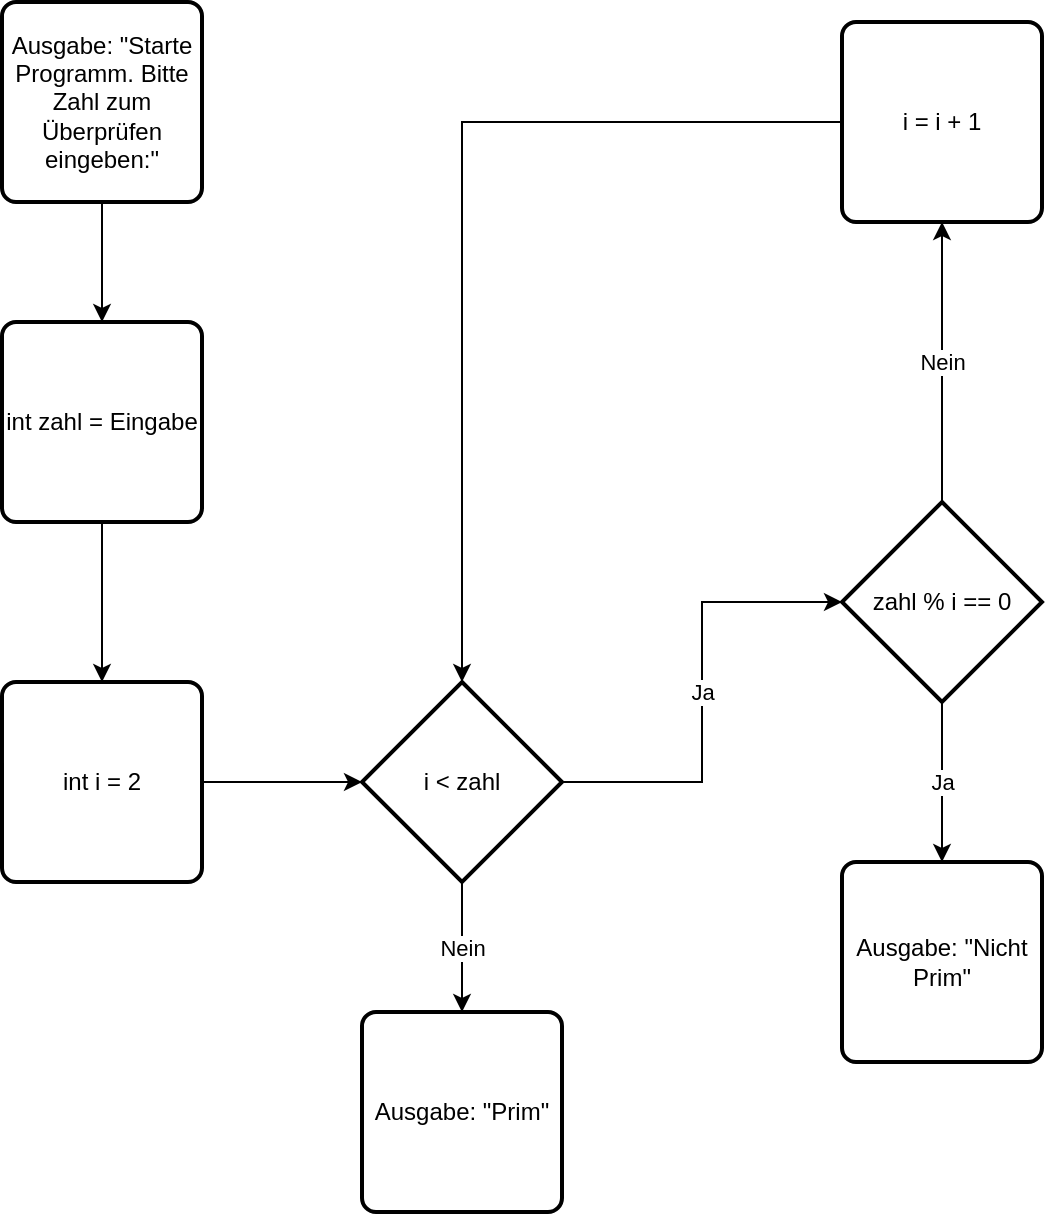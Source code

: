 <mxfile version="26.2.2">
  <diagram id="C5RBs43oDa-KdzZeNtuy" name="Page-1">
    <mxGraphModel dx="1044" dy="626" grid="1" gridSize="10" guides="1" tooltips="1" connect="1" arrows="1" fold="1" page="1" pageScale="1" pageWidth="827" pageHeight="1169" math="0" shadow="0">
      <root>
        <mxCell id="WIyWlLk6GJQsqaUBKTNV-0" />
        <mxCell id="WIyWlLk6GJQsqaUBKTNV-1" parent="WIyWlLk6GJQsqaUBKTNV-0" />
        <mxCell id="UQgl7eAVbDISpkBKBPCj-2" value="" style="edgeStyle=orthogonalEdgeStyle;rounded=0;orthogonalLoop=1;jettySize=auto;html=1;" edge="1" parent="WIyWlLk6GJQsqaUBKTNV-1" source="UQgl7eAVbDISpkBKBPCj-0" target="UQgl7eAVbDISpkBKBPCj-1">
          <mxGeometry relative="1" as="geometry" />
        </mxCell>
        <mxCell id="UQgl7eAVbDISpkBKBPCj-0" value="Ausgabe: &quot;Starte Programm. Bitte Zahl zum Überprüfen eingeben:&quot;" style="rounded=1;whiteSpace=wrap;html=1;absoluteArcSize=1;arcSize=14;strokeWidth=2;" vertex="1" parent="WIyWlLk6GJQsqaUBKTNV-1">
          <mxGeometry x="190" y="30" width="100" height="100" as="geometry" />
        </mxCell>
        <mxCell id="UQgl7eAVbDISpkBKBPCj-4" value="" style="edgeStyle=orthogonalEdgeStyle;rounded=0;orthogonalLoop=1;jettySize=auto;html=1;" edge="1" parent="WIyWlLk6GJQsqaUBKTNV-1" source="UQgl7eAVbDISpkBKBPCj-1" target="UQgl7eAVbDISpkBKBPCj-3">
          <mxGeometry relative="1" as="geometry" />
        </mxCell>
        <mxCell id="UQgl7eAVbDISpkBKBPCj-1" value="int zahl = Eingabe" style="rounded=1;whiteSpace=wrap;html=1;absoluteArcSize=1;arcSize=14;strokeWidth=2;" vertex="1" parent="WIyWlLk6GJQsqaUBKTNV-1">
          <mxGeometry x="190" y="190" width="100" height="100" as="geometry" />
        </mxCell>
        <mxCell id="UQgl7eAVbDISpkBKBPCj-3" value="int i = 2" style="rounded=1;whiteSpace=wrap;html=1;absoluteArcSize=1;arcSize=14;strokeWidth=2;" vertex="1" parent="WIyWlLk6GJQsqaUBKTNV-1">
          <mxGeometry x="190" y="370" width="100" height="100" as="geometry" />
        </mxCell>
        <mxCell id="UQgl7eAVbDISpkBKBPCj-15" value="Ja" style="edgeStyle=orthogonalEdgeStyle;rounded=0;orthogonalLoop=1;jettySize=auto;html=1;" edge="1" parent="WIyWlLk6GJQsqaUBKTNV-1" source="UQgl7eAVbDISpkBKBPCj-9" target="UQgl7eAVbDISpkBKBPCj-14">
          <mxGeometry relative="1" as="geometry" />
        </mxCell>
        <mxCell id="UQgl7eAVbDISpkBKBPCj-20" value="Nein" style="edgeStyle=orthogonalEdgeStyle;rounded=0;orthogonalLoop=1;jettySize=auto;html=1;" edge="1" parent="WIyWlLk6GJQsqaUBKTNV-1" source="UQgl7eAVbDISpkBKBPCj-9" target="UQgl7eAVbDISpkBKBPCj-19">
          <mxGeometry relative="1" as="geometry" />
        </mxCell>
        <mxCell id="UQgl7eAVbDISpkBKBPCj-9" value="i &amp;lt; zahl" style="strokeWidth=2;html=1;shape=mxgraph.flowchart.decision;whiteSpace=wrap;" vertex="1" parent="WIyWlLk6GJQsqaUBKTNV-1">
          <mxGeometry x="370" y="370" width="100" height="100" as="geometry" />
        </mxCell>
        <mxCell id="UQgl7eAVbDISpkBKBPCj-10" style="edgeStyle=orthogonalEdgeStyle;rounded=0;orthogonalLoop=1;jettySize=auto;html=1;exitX=1;exitY=0.5;exitDx=0;exitDy=0;entryX=0;entryY=0.5;entryDx=0;entryDy=0;entryPerimeter=0;" edge="1" parent="WIyWlLk6GJQsqaUBKTNV-1" source="UQgl7eAVbDISpkBKBPCj-3" target="UQgl7eAVbDISpkBKBPCj-9">
          <mxGeometry relative="1" as="geometry" />
        </mxCell>
        <mxCell id="UQgl7eAVbDISpkBKBPCj-18" style="edgeStyle=orthogonalEdgeStyle;rounded=0;orthogonalLoop=1;jettySize=auto;html=1;" edge="1" parent="WIyWlLk6GJQsqaUBKTNV-1" source="UQgl7eAVbDISpkBKBPCj-13" target="UQgl7eAVbDISpkBKBPCj-9">
          <mxGeometry relative="1" as="geometry" />
        </mxCell>
        <mxCell id="UQgl7eAVbDISpkBKBPCj-13" value="i = i + 1" style="rounded=1;whiteSpace=wrap;html=1;absoluteArcSize=1;arcSize=14;strokeWidth=2;" vertex="1" parent="WIyWlLk6GJQsqaUBKTNV-1">
          <mxGeometry x="610" y="40" width="100" height="100" as="geometry" />
        </mxCell>
        <mxCell id="UQgl7eAVbDISpkBKBPCj-16" value="Nein" style="edgeStyle=orthogonalEdgeStyle;rounded=0;orthogonalLoop=1;jettySize=auto;html=1;" edge="1" parent="WIyWlLk6GJQsqaUBKTNV-1" source="UQgl7eAVbDISpkBKBPCj-14" target="UQgl7eAVbDISpkBKBPCj-13">
          <mxGeometry relative="1" as="geometry" />
        </mxCell>
        <mxCell id="UQgl7eAVbDISpkBKBPCj-22" value="Ja" style="edgeStyle=orthogonalEdgeStyle;rounded=0;orthogonalLoop=1;jettySize=auto;html=1;" edge="1" parent="WIyWlLk6GJQsqaUBKTNV-1" source="UQgl7eAVbDISpkBKBPCj-14" target="UQgl7eAVbDISpkBKBPCj-21">
          <mxGeometry relative="1" as="geometry" />
        </mxCell>
        <mxCell id="UQgl7eAVbDISpkBKBPCj-14" value="zahl % i == 0" style="strokeWidth=2;html=1;shape=mxgraph.flowchart.decision;whiteSpace=wrap;" vertex="1" parent="WIyWlLk6GJQsqaUBKTNV-1">
          <mxGeometry x="610" y="280" width="100" height="100" as="geometry" />
        </mxCell>
        <mxCell id="UQgl7eAVbDISpkBKBPCj-19" value="Ausgabe: &quot;Prim&quot;" style="rounded=1;whiteSpace=wrap;html=1;absoluteArcSize=1;arcSize=14;strokeWidth=2;" vertex="1" parent="WIyWlLk6GJQsqaUBKTNV-1">
          <mxGeometry x="370" y="535" width="100" height="100" as="geometry" />
        </mxCell>
        <mxCell id="UQgl7eAVbDISpkBKBPCj-21" value="Ausgabe: &quot;Nicht Prim&quot;" style="rounded=1;whiteSpace=wrap;html=1;absoluteArcSize=1;arcSize=14;strokeWidth=2;" vertex="1" parent="WIyWlLk6GJQsqaUBKTNV-1">
          <mxGeometry x="610" y="460" width="100" height="100" as="geometry" />
        </mxCell>
      </root>
    </mxGraphModel>
  </diagram>
</mxfile>
